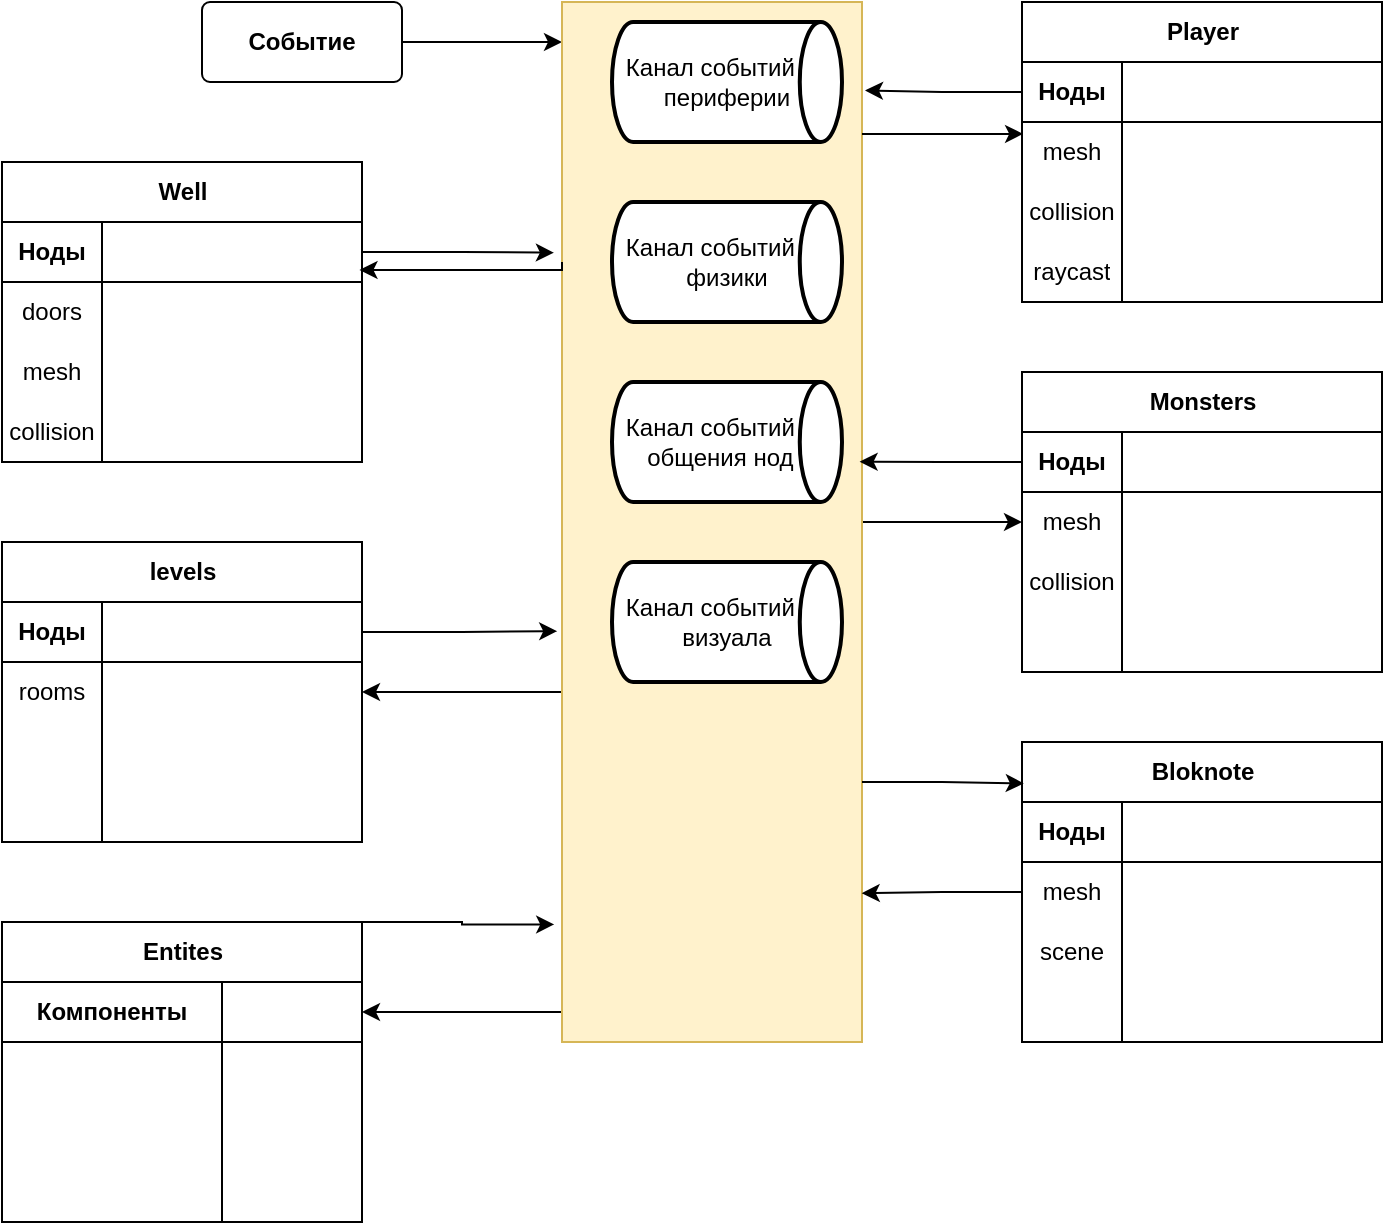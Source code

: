 <mxfile version="24.0.7" type="device">
  <diagram name="Страница — 1" id="IWffPceKAypBwepwtoyA">
    <mxGraphModel dx="1354" dy="735" grid="1" gridSize="10" guides="1" tooltips="1" connect="1" arrows="1" fold="1" page="1" pageScale="1" pageWidth="827" pageHeight="1169" math="0" shadow="0">
      <root>
        <mxCell id="0" />
        <mxCell id="1" parent="0" />
        <mxCell id="ffOVgTAE0P8Op3dMdBva-4" value="" style="edgeStyle=orthogonalEdgeStyle;rounded=0;orthogonalLoop=1;jettySize=auto;html=1;" edge="1" parent="1" source="ffOVgTAE0P8Op3dMdBva-2" target="ffOVgTAE0P8Op3dMdBva-3">
          <mxGeometry relative="1" as="geometry">
            <Array as="points">
              <mxPoint x="470" y="60" />
              <mxPoint x="470" y="60" />
            </Array>
          </mxGeometry>
        </mxCell>
        <mxCell id="ffOVgTAE0P8Op3dMdBva-2" value="&lt;b&gt;Событие&lt;/b&gt;" style="rounded=1;arcSize=10;whiteSpace=wrap;html=1;align=center;" vertex="1" parent="1">
          <mxGeometry x="300" y="40" width="100" height="40" as="geometry" />
        </mxCell>
        <mxCell id="ffOVgTAE0P8Op3dMdBva-74" style="edgeStyle=orthogonalEdgeStyle;rounded=0;orthogonalLoop=1;jettySize=auto;html=1;exitX=0;exitY=0.75;exitDx=0;exitDy=0;entryX=1;entryY=0.5;entryDx=0;entryDy=0;" edge="1" parent="1" source="ffOVgTAE0P8Op3dMdBva-3" target="ffOVgTAE0P8Op3dMdBva-64">
          <mxGeometry relative="1" as="geometry">
            <Array as="points">
              <mxPoint x="480" y="385" />
            </Array>
          </mxGeometry>
        </mxCell>
        <mxCell id="ffOVgTAE0P8Op3dMdBva-91" style="edgeStyle=orthogonalEdgeStyle;rounded=0;orthogonalLoop=1;jettySize=auto;html=1;exitX=1;exitY=0.5;exitDx=0;exitDy=0;entryX=0;entryY=0.5;entryDx=0;entryDy=0;" edge="1" parent="1" source="ffOVgTAE0P8Op3dMdBva-3" target="ffOVgTAE0P8Op3dMdBva-81">
          <mxGeometry relative="1" as="geometry" />
        </mxCell>
        <mxCell id="ffOVgTAE0P8Op3dMdBva-121" style="edgeStyle=orthogonalEdgeStyle;rounded=0;orthogonalLoop=1;jettySize=auto;html=1;exitX=0;exitY=1;exitDx=0;exitDy=0;entryX=1;entryY=0.5;entryDx=0;entryDy=0;" edge="1" parent="1" source="ffOVgTAE0P8Op3dMdBva-3" target="ffOVgTAE0P8Op3dMdBva-108">
          <mxGeometry relative="1" as="geometry">
            <Array as="points">
              <mxPoint x="480" y="545" />
            </Array>
          </mxGeometry>
        </mxCell>
        <mxCell id="ffOVgTAE0P8Op3dMdBva-3" value="&lt;div&gt;&lt;br&gt;&lt;/div&gt;" style="whiteSpace=wrap;html=1;align=center;fillColor=#fff2cc;strokeColor=#d6b656;" vertex="1" parent="1">
          <mxGeometry x="480" y="40" width="150" height="520" as="geometry" />
        </mxCell>
        <mxCell id="ffOVgTAE0P8Op3dMdBva-7" value="Канал событий&amp;nbsp; &amp;nbsp; &amp;nbsp;&lt;div&gt;периферии&lt;/div&gt;" style="strokeWidth=2;html=1;shape=mxgraph.flowchart.direct_data;whiteSpace=wrap;" vertex="1" parent="1">
          <mxGeometry x="505" y="50" width="115" height="60" as="geometry" />
        </mxCell>
        <mxCell id="ffOVgTAE0P8Op3dMdBva-8" value="Канал событий&amp;nbsp; &amp;nbsp; &amp;nbsp;&lt;div&gt;физики&lt;/div&gt;" style="strokeWidth=2;html=1;shape=mxgraph.flowchart.direct_data;whiteSpace=wrap;" vertex="1" parent="1">
          <mxGeometry x="505" y="140" width="115" height="60" as="geometry" />
        </mxCell>
        <mxCell id="ffOVgTAE0P8Op3dMdBva-9" value="Канал событий&amp;nbsp; &amp;nbsp; &amp;nbsp;&lt;div&gt;общения нод&amp;nbsp;&amp;nbsp;&lt;/div&gt;" style="strokeWidth=2;html=1;shape=mxgraph.flowchart.direct_data;whiteSpace=wrap;" vertex="1" parent="1">
          <mxGeometry x="505" y="230" width="115" height="60" as="geometry" />
        </mxCell>
        <mxCell id="ffOVgTAE0P8Op3dMdBva-10" value="Канал событий&amp;nbsp; &amp;nbsp; &amp;nbsp;&lt;div&gt;визуала&lt;/div&gt;" style="strokeWidth=2;html=1;shape=mxgraph.flowchart.direct_data;whiteSpace=wrap;" vertex="1" parent="1">
          <mxGeometry x="505" y="320" width="115" height="60" as="geometry" />
        </mxCell>
        <mxCell id="ffOVgTAE0P8Op3dMdBva-11" value="Player" style="shape=table;startSize=30;container=1;collapsible=1;childLayout=tableLayout;fixedRows=1;rowLines=0;fontStyle=1;align=center;resizeLast=1;html=1;" vertex="1" parent="1">
          <mxGeometry x="710" y="40" width="180" height="150" as="geometry" />
        </mxCell>
        <mxCell id="ffOVgTAE0P8Op3dMdBva-12" value="" style="shape=tableRow;horizontal=0;startSize=0;swimlaneHead=0;swimlaneBody=0;fillColor=none;collapsible=0;dropTarget=0;points=[[0,0.5],[1,0.5]];portConstraint=eastwest;top=0;left=0;right=0;bottom=1;" vertex="1" parent="ffOVgTAE0P8Op3dMdBva-11">
          <mxGeometry y="30" width="180" height="30" as="geometry" />
        </mxCell>
        <mxCell id="ffOVgTAE0P8Op3dMdBva-13" value="Ноды" style="shape=partialRectangle;connectable=0;fillColor=none;top=0;left=0;bottom=0;right=0;fontStyle=1;overflow=hidden;whiteSpace=wrap;html=1;" vertex="1" parent="ffOVgTAE0P8Op3dMdBva-12">
          <mxGeometry width="50" height="30" as="geometry">
            <mxRectangle width="50" height="30" as="alternateBounds" />
          </mxGeometry>
        </mxCell>
        <mxCell id="ffOVgTAE0P8Op3dMdBva-14" value="" style="shape=partialRectangle;connectable=0;fillColor=none;top=0;left=0;bottom=0;right=0;align=left;spacingLeft=6;fontStyle=5;overflow=hidden;whiteSpace=wrap;html=1;" vertex="1" parent="ffOVgTAE0P8Op3dMdBva-12">
          <mxGeometry x="50" width="130" height="30" as="geometry">
            <mxRectangle width="130" height="30" as="alternateBounds" />
          </mxGeometry>
        </mxCell>
        <mxCell id="ffOVgTAE0P8Op3dMdBva-15" value="" style="shape=tableRow;horizontal=0;startSize=0;swimlaneHead=0;swimlaneBody=0;fillColor=none;collapsible=0;dropTarget=0;points=[[0,0.5],[1,0.5]];portConstraint=eastwest;top=0;left=0;right=0;bottom=0;" vertex="1" parent="ffOVgTAE0P8Op3dMdBva-11">
          <mxGeometry y="60" width="180" height="30" as="geometry" />
        </mxCell>
        <mxCell id="ffOVgTAE0P8Op3dMdBva-16" value="mesh" style="shape=partialRectangle;connectable=0;fillColor=none;top=0;left=0;bottom=0;right=0;editable=1;overflow=hidden;whiteSpace=wrap;html=1;" vertex="1" parent="ffOVgTAE0P8Op3dMdBva-15">
          <mxGeometry width="50" height="30" as="geometry">
            <mxRectangle width="50" height="30" as="alternateBounds" />
          </mxGeometry>
        </mxCell>
        <mxCell id="ffOVgTAE0P8Op3dMdBva-17" value="" style="shape=partialRectangle;connectable=0;fillColor=none;top=0;left=0;bottom=0;right=0;align=left;spacingLeft=6;overflow=hidden;whiteSpace=wrap;html=1;" vertex="1" parent="ffOVgTAE0P8Op3dMdBva-15">
          <mxGeometry x="50" width="130" height="30" as="geometry">
            <mxRectangle width="130" height="30" as="alternateBounds" />
          </mxGeometry>
        </mxCell>
        <mxCell id="ffOVgTAE0P8Op3dMdBva-18" value="" style="shape=tableRow;horizontal=0;startSize=0;swimlaneHead=0;swimlaneBody=0;fillColor=none;collapsible=0;dropTarget=0;points=[[0,0.5],[1,0.5]];portConstraint=eastwest;top=0;left=0;right=0;bottom=0;" vertex="1" parent="ffOVgTAE0P8Op3dMdBva-11">
          <mxGeometry y="90" width="180" height="30" as="geometry" />
        </mxCell>
        <mxCell id="ffOVgTAE0P8Op3dMdBva-19" value="collision" style="shape=partialRectangle;connectable=0;fillColor=none;top=0;left=0;bottom=0;right=0;editable=1;overflow=hidden;whiteSpace=wrap;html=1;" vertex="1" parent="ffOVgTAE0P8Op3dMdBva-18">
          <mxGeometry width="50" height="30" as="geometry">
            <mxRectangle width="50" height="30" as="alternateBounds" />
          </mxGeometry>
        </mxCell>
        <mxCell id="ffOVgTAE0P8Op3dMdBva-20" value="" style="shape=partialRectangle;connectable=0;fillColor=none;top=0;left=0;bottom=0;right=0;align=left;spacingLeft=6;overflow=hidden;whiteSpace=wrap;html=1;" vertex="1" parent="ffOVgTAE0P8Op3dMdBva-18">
          <mxGeometry x="50" width="130" height="30" as="geometry">
            <mxRectangle width="130" height="30" as="alternateBounds" />
          </mxGeometry>
        </mxCell>
        <mxCell id="ffOVgTAE0P8Op3dMdBva-21" value="" style="shape=tableRow;horizontal=0;startSize=0;swimlaneHead=0;swimlaneBody=0;fillColor=none;collapsible=0;dropTarget=0;points=[[0,0.5],[1,0.5]];portConstraint=eastwest;top=0;left=0;right=0;bottom=0;" vertex="1" parent="ffOVgTAE0P8Op3dMdBva-11">
          <mxGeometry y="120" width="180" height="30" as="geometry" />
        </mxCell>
        <mxCell id="ffOVgTAE0P8Op3dMdBva-22" value="raycast" style="shape=partialRectangle;connectable=0;fillColor=none;top=0;left=0;bottom=0;right=0;editable=1;overflow=hidden;whiteSpace=wrap;html=1;" vertex="1" parent="ffOVgTAE0P8Op3dMdBva-21">
          <mxGeometry width="50" height="30" as="geometry">
            <mxRectangle width="50" height="30" as="alternateBounds" />
          </mxGeometry>
        </mxCell>
        <mxCell id="ffOVgTAE0P8Op3dMdBva-23" value="" style="shape=partialRectangle;connectable=0;fillColor=none;top=0;left=0;bottom=0;right=0;align=left;spacingLeft=6;overflow=hidden;whiteSpace=wrap;html=1;" vertex="1" parent="ffOVgTAE0P8Op3dMdBva-21">
          <mxGeometry x="50" width="130" height="30" as="geometry">
            <mxRectangle width="130" height="30" as="alternateBounds" />
          </mxGeometry>
        </mxCell>
        <mxCell id="ffOVgTAE0P8Op3dMdBva-29" style="edgeStyle=orthogonalEdgeStyle;rounded=0;orthogonalLoop=1;jettySize=auto;html=1;exitX=0;exitY=0.5;exitDx=0;exitDy=0;entryX=1.01;entryY=0.085;entryDx=0;entryDy=0;entryPerimeter=0;" edge="1" parent="1" source="ffOVgTAE0P8Op3dMdBva-12" target="ffOVgTAE0P8Op3dMdBva-3">
          <mxGeometry relative="1" as="geometry" />
        </mxCell>
        <mxCell id="ffOVgTAE0P8Op3dMdBva-30" style="edgeStyle=orthogonalEdgeStyle;rounded=0;orthogonalLoop=1;jettySize=auto;html=1;entryX=0.003;entryY=0.198;entryDx=0;entryDy=0;entryPerimeter=0;" edge="1" parent="1" target="ffOVgTAE0P8Op3dMdBva-15">
          <mxGeometry relative="1" as="geometry">
            <mxPoint x="630" y="106" as="sourcePoint" />
            <Array as="points">
              <mxPoint x="630" y="106" />
            </Array>
          </mxGeometry>
        </mxCell>
        <mxCell id="ffOVgTAE0P8Op3dMdBva-31" value="Well" style="shape=table;startSize=30;container=1;collapsible=1;childLayout=tableLayout;fixedRows=1;rowLines=0;fontStyle=1;align=center;resizeLast=1;html=1;" vertex="1" parent="1">
          <mxGeometry x="200" y="120" width="180" height="150" as="geometry" />
        </mxCell>
        <mxCell id="ffOVgTAE0P8Op3dMdBva-32" value="" style="shape=tableRow;horizontal=0;startSize=0;swimlaneHead=0;swimlaneBody=0;fillColor=none;collapsible=0;dropTarget=0;points=[[0,0.5],[1,0.5]];portConstraint=eastwest;top=0;left=0;right=0;bottom=1;" vertex="1" parent="ffOVgTAE0P8Op3dMdBva-31">
          <mxGeometry y="30" width="180" height="30" as="geometry" />
        </mxCell>
        <mxCell id="ffOVgTAE0P8Op3dMdBva-33" value="Ноды" style="shape=partialRectangle;connectable=0;fillColor=none;top=0;left=0;bottom=0;right=0;fontStyle=1;overflow=hidden;whiteSpace=wrap;html=1;" vertex="1" parent="ffOVgTAE0P8Op3dMdBva-32">
          <mxGeometry width="50" height="30" as="geometry">
            <mxRectangle width="50" height="30" as="alternateBounds" />
          </mxGeometry>
        </mxCell>
        <mxCell id="ffOVgTAE0P8Op3dMdBva-34" value="" style="shape=partialRectangle;connectable=0;fillColor=none;top=0;left=0;bottom=0;right=0;align=left;spacingLeft=6;fontStyle=5;overflow=hidden;whiteSpace=wrap;html=1;" vertex="1" parent="ffOVgTAE0P8Op3dMdBva-32">
          <mxGeometry x="50" width="130" height="30" as="geometry">
            <mxRectangle width="130" height="30" as="alternateBounds" />
          </mxGeometry>
        </mxCell>
        <mxCell id="ffOVgTAE0P8Op3dMdBva-35" value="" style="shape=tableRow;horizontal=0;startSize=0;swimlaneHead=0;swimlaneBody=0;fillColor=none;collapsible=0;dropTarget=0;points=[[0,0.5],[1,0.5]];portConstraint=eastwest;top=0;left=0;right=0;bottom=0;" vertex="1" parent="ffOVgTAE0P8Op3dMdBva-31">
          <mxGeometry y="60" width="180" height="30" as="geometry" />
        </mxCell>
        <mxCell id="ffOVgTAE0P8Op3dMdBva-36" value="doors" style="shape=partialRectangle;connectable=0;fillColor=none;top=0;left=0;bottom=0;right=0;editable=1;overflow=hidden;whiteSpace=wrap;html=1;" vertex="1" parent="ffOVgTAE0P8Op3dMdBva-35">
          <mxGeometry width="50" height="30" as="geometry">
            <mxRectangle width="50" height="30" as="alternateBounds" />
          </mxGeometry>
        </mxCell>
        <mxCell id="ffOVgTAE0P8Op3dMdBva-37" value="" style="shape=partialRectangle;connectable=0;fillColor=none;top=0;left=0;bottom=0;right=0;align=left;spacingLeft=6;overflow=hidden;whiteSpace=wrap;html=1;" vertex="1" parent="ffOVgTAE0P8Op3dMdBva-35">
          <mxGeometry x="50" width="130" height="30" as="geometry">
            <mxRectangle width="130" height="30" as="alternateBounds" />
          </mxGeometry>
        </mxCell>
        <mxCell id="ffOVgTAE0P8Op3dMdBva-38" value="" style="shape=tableRow;horizontal=0;startSize=0;swimlaneHead=0;swimlaneBody=0;fillColor=none;collapsible=0;dropTarget=0;points=[[0,0.5],[1,0.5]];portConstraint=eastwest;top=0;left=0;right=0;bottom=0;" vertex="1" parent="ffOVgTAE0P8Op3dMdBva-31">
          <mxGeometry y="90" width="180" height="30" as="geometry" />
        </mxCell>
        <mxCell id="ffOVgTAE0P8Op3dMdBva-39" value="mesh" style="shape=partialRectangle;connectable=0;fillColor=none;top=0;left=0;bottom=0;right=0;editable=1;overflow=hidden;whiteSpace=wrap;html=1;" vertex="1" parent="ffOVgTAE0P8Op3dMdBva-38">
          <mxGeometry width="50" height="30" as="geometry">
            <mxRectangle width="50" height="30" as="alternateBounds" />
          </mxGeometry>
        </mxCell>
        <mxCell id="ffOVgTAE0P8Op3dMdBva-40" value="" style="shape=partialRectangle;connectable=0;fillColor=none;top=0;left=0;bottom=0;right=0;align=left;spacingLeft=6;overflow=hidden;whiteSpace=wrap;html=1;" vertex="1" parent="ffOVgTAE0P8Op3dMdBva-38">
          <mxGeometry x="50" width="130" height="30" as="geometry">
            <mxRectangle width="130" height="30" as="alternateBounds" />
          </mxGeometry>
        </mxCell>
        <mxCell id="ffOVgTAE0P8Op3dMdBva-41" value="" style="shape=tableRow;horizontal=0;startSize=0;swimlaneHead=0;swimlaneBody=0;fillColor=none;collapsible=0;dropTarget=0;points=[[0,0.5],[1,0.5]];portConstraint=eastwest;top=0;left=0;right=0;bottom=0;" vertex="1" parent="ffOVgTAE0P8Op3dMdBva-31">
          <mxGeometry y="120" width="180" height="30" as="geometry" />
        </mxCell>
        <mxCell id="ffOVgTAE0P8Op3dMdBva-42" value="collision" style="shape=partialRectangle;connectable=0;fillColor=none;top=0;left=0;bottom=0;right=0;editable=1;overflow=hidden;whiteSpace=wrap;html=1;" vertex="1" parent="ffOVgTAE0P8Op3dMdBva-41">
          <mxGeometry width="50" height="30" as="geometry">
            <mxRectangle width="50" height="30" as="alternateBounds" />
          </mxGeometry>
        </mxCell>
        <mxCell id="ffOVgTAE0P8Op3dMdBva-43" value="" style="shape=partialRectangle;connectable=0;fillColor=none;top=0;left=0;bottom=0;right=0;align=left;spacingLeft=6;overflow=hidden;whiteSpace=wrap;html=1;" vertex="1" parent="ffOVgTAE0P8Op3dMdBva-41">
          <mxGeometry x="50" width="130" height="30" as="geometry">
            <mxRectangle width="130" height="30" as="alternateBounds" />
          </mxGeometry>
        </mxCell>
        <mxCell id="ffOVgTAE0P8Op3dMdBva-44" style="edgeStyle=orthogonalEdgeStyle;rounded=0;orthogonalLoop=1;jettySize=auto;html=1;exitX=1;exitY=0.5;exitDx=0;exitDy=0;entryX=-0.027;entryY=0.241;entryDx=0;entryDy=0;entryPerimeter=0;" edge="1" parent="1" source="ffOVgTAE0P8Op3dMdBva-32" target="ffOVgTAE0P8Op3dMdBva-3">
          <mxGeometry relative="1" as="geometry" />
        </mxCell>
        <mxCell id="ffOVgTAE0P8Op3dMdBva-45" style="edgeStyle=orthogonalEdgeStyle;rounded=0;orthogonalLoop=1;jettySize=auto;html=1;exitX=0;exitY=0.25;exitDx=0;exitDy=0;entryX=0.993;entryY=0.8;entryDx=0;entryDy=0;entryPerimeter=0;" edge="1" parent="1" source="ffOVgTAE0P8Op3dMdBva-3" target="ffOVgTAE0P8Op3dMdBva-32">
          <mxGeometry relative="1" as="geometry">
            <Array as="points">
              <mxPoint x="480" y="174" />
            </Array>
          </mxGeometry>
        </mxCell>
        <mxCell id="ffOVgTAE0P8Op3dMdBva-60" value="levels" style="shape=table;startSize=30;container=1;collapsible=1;childLayout=tableLayout;fixedRows=1;rowLines=0;fontStyle=1;align=center;resizeLast=1;html=1;strokeColor=#000000;" vertex="1" parent="1">
          <mxGeometry x="200" y="310" width="180" height="150" as="geometry">
            <mxRectangle x="200" y="310" width="70" height="30" as="alternateBounds" />
          </mxGeometry>
        </mxCell>
        <mxCell id="ffOVgTAE0P8Op3dMdBva-61" value="" style="shape=tableRow;horizontal=0;startSize=0;swimlaneHead=0;swimlaneBody=0;fillColor=none;collapsible=0;dropTarget=0;points=[[0,0.5],[1,0.5]];portConstraint=eastwest;top=0;left=0;right=0;bottom=1;" vertex="1" parent="ffOVgTAE0P8Op3dMdBva-60">
          <mxGeometry y="30" width="180" height="30" as="geometry" />
        </mxCell>
        <mxCell id="ffOVgTAE0P8Op3dMdBva-62" value="Ноды" style="shape=partialRectangle;connectable=0;fillColor=none;top=0;left=0;bottom=0;right=0;fontStyle=1;overflow=hidden;whiteSpace=wrap;html=1;" vertex="1" parent="ffOVgTAE0P8Op3dMdBva-61">
          <mxGeometry width="50" height="30" as="geometry">
            <mxRectangle width="50" height="30" as="alternateBounds" />
          </mxGeometry>
        </mxCell>
        <mxCell id="ffOVgTAE0P8Op3dMdBva-63" value="" style="shape=partialRectangle;connectable=0;fillColor=none;top=0;left=0;bottom=0;right=0;align=left;spacingLeft=6;fontStyle=5;overflow=hidden;whiteSpace=wrap;html=1;" vertex="1" parent="ffOVgTAE0P8Op3dMdBva-61">
          <mxGeometry x="50" width="130" height="30" as="geometry">
            <mxRectangle width="130" height="30" as="alternateBounds" />
          </mxGeometry>
        </mxCell>
        <mxCell id="ffOVgTAE0P8Op3dMdBva-64" value="" style="shape=tableRow;horizontal=0;startSize=0;swimlaneHead=0;swimlaneBody=0;fillColor=none;collapsible=0;dropTarget=0;points=[[0,0.5],[1,0.5]];portConstraint=eastwest;top=0;left=0;right=0;bottom=0;" vertex="1" parent="ffOVgTAE0P8Op3dMdBva-60">
          <mxGeometry y="60" width="180" height="30" as="geometry" />
        </mxCell>
        <mxCell id="ffOVgTAE0P8Op3dMdBva-65" value="rooms" style="shape=partialRectangle;connectable=0;fillColor=none;top=0;left=0;bottom=0;right=0;editable=1;overflow=hidden;whiteSpace=wrap;html=1;" vertex="1" parent="ffOVgTAE0P8Op3dMdBva-64">
          <mxGeometry width="50" height="30" as="geometry">
            <mxRectangle width="50" height="30" as="alternateBounds" />
          </mxGeometry>
        </mxCell>
        <mxCell id="ffOVgTAE0P8Op3dMdBva-66" value="" style="shape=partialRectangle;connectable=0;fillColor=none;top=0;left=0;bottom=0;right=0;align=left;spacingLeft=6;overflow=hidden;whiteSpace=wrap;html=1;" vertex="1" parent="ffOVgTAE0P8Op3dMdBva-64">
          <mxGeometry x="50" width="130" height="30" as="geometry">
            <mxRectangle width="130" height="30" as="alternateBounds" />
          </mxGeometry>
        </mxCell>
        <mxCell id="ffOVgTAE0P8Op3dMdBva-67" value="" style="shape=tableRow;horizontal=0;startSize=0;swimlaneHead=0;swimlaneBody=0;fillColor=none;collapsible=0;dropTarget=0;points=[[0,0.5],[1,0.5]];portConstraint=eastwest;top=0;left=0;right=0;bottom=0;" vertex="1" parent="ffOVgTAE0P8Op3dMdBva-60">
          <mxGeometry y="90" width="180" height="30" as="geometry" />
        </mxCell>
        <mxCell id="ffOVgTAE0P8Op3dMdBva-68" value="" style="shape=partialRectangle;connectable=0;fillColor=none;top=0;left=0;bottom=0;right=0;editable=1;overflow=hidden;whiteSpace=wrap;html=1;" vertex="1" parent="ffOVgTAE0P8Op3dMdBva-67">
          <mxGeometry width="50" height="30" as="geometry">
            <mxRectangle width="50" height="30" as="alternateBounds" />
          </mxGeometry>
        </mxCell>
        <mxCell id="ffOVgTAE0P8Op3dMdBva-69" value="" style="shape=partialRectangle;connectable=0;fillColor=none;top=0;left=0;bottom=0;right=0;align=left;spacingLeft=6;overflow=hidden;whiteSpace=wrap;html=1;" vertex="1" parent="ffOVgTAE0P8Op3dMdBva-67">
          <mxGeometry x="50" width="130" height="30" as="geometry">
            <mxRectangle width="130" height="30" as="alternateBounds" />
          </mxGeometry>
        </mxCell>
        <mxCell id="ffOVgTAE0P8Op3dMdBva-70" value="" style="shape=tableRow;horizontal=0;startSize=0;swimlaneHead=0;swimlaneBody=0;fillColor=none;collapsible=0;dropTarget=0;points=[[0,0.5],[1,0.5]];portConstraint=eastwest;top=0;left=0;right=0;bottom=0;" vertex="1" parent="ffOVgTAE0P8Op3dMdBva-60">
          <mxGeometry y="120" width="180" height="30" as="geometry" />
        </mxCell>
        <mxCell id="ffOVgTAE0P8Op3dMdBva-71" value="" style="shape=partialRectangle;connectable=0;fillColor=none;top=0;left=0;bottom=0;right=0;editable=1;overflow=hidden;whiteSpace=wrap;html=1;" vertex="1" parent="ffOVgTAE0P8Op3dMdBva-70">
          <mxGeometry width="50" height="30" as="geometry">
            <mxRectangle width="50" height="30" as="alternateBounds" />
          </mxGeometry>
        </mxCell>
        <mxCell id="ffOVgTAE0P8Op3dMdBva-72" value="" style="shape=partialRectangle;connectable=0;fillColor=none;top=0;left=0;bottom=0;right=0;align=left;spacingLeft=6;overflow=hidden;whiteSpace=wrap;html=1;" vertex="1" parent="ffOVgTAE0P8Op3dMdBva-70">
          <mxGeometry x="50" width="130" height="30" as="geometry">
            <mxRectangle width="130" height="30" as="alternateBounds" />
          </mxGeometry>
        </mxCell>
        <mxCell id="ffOVgTAE0P8Op3dMdBva-73" style="edgeStyle=orthogonalEdgeStyle;rounded=0;orthogonalLoop=1;jettySize=auto;html=1;exitX=1;exitY=0.5;exitDx=0;exitDy=0;entryX=-0.016;entryY=0.605;entryDx=0;entryDy=0;entryPerimeter=0;" edge="1" parent="1" source="ffOVgTAE0P8Op3dMdBva-61" target="ffOVgTAE0P8Op3dMdBva-3">
          <mxGeometry relative="1" as="geometry" />
        </mxCell>
        <mxCell id="ffOVgTAE0P8Op3dMdBva-76" value="" style="shape=partialRectangle;connectable=0;fillColor=none;top=0;left=0;bottom=0;right=0;editable=1;overflow=hidden;whiteSpace=wrap;html=1;" vertex="1" parent="1">
          <mxGeometry x="200" y="490" width="50" height="30" as="geometry">
            <mxRectangle width="50" height="30" as="alternateBounds" />
          </mxGeometry>
        </mxCell>
        <mxCell id="ffOVgTAE0P8Op3dMdBva-77" value="Monsters" style="shape=table;startSize=30;container=1;collapsible=1;childLayout=tableLayout;fixedRows=1;rowLines=0;fontStyle=1;align=center;resizeLast=1;html=1;" vertex="1" parent="1">
          <mxGeometry x="710" y="225" width="180" height="150" as="geometry" />
        </mxCell>
        <mxCell id="ffOVgTAE0P8Op3dMdBva-78" value="" style="shape=tableRow;horizontal=0;startSize=0;swimlaneHead=0;swimlaneBody=0;fillColor=none;collapsible=0;dropTarget=0;points=[[0,0.5],[1,0.5]];portConstraint=eastwest;top=0;left=0;right=0;bottom=1;" vertex="1" parent="ffOVgTAE0P8Op3dMdBva-77">
          <mxGeometry y="30" width="180" height="30" as="geometry" />
        </mxCell>
        <mxCell id="ffOVgTAE0P8Op3dMdBva-79" value="Ноды" style="shape=partialRectangle;connectable=0;fillColor=none;top=0;left=0;bottom=0;right=0;fontStyle=1;overflow=hidden;whiteSpace=wrap;html=1;" vertex="1" parent="ffOVgTAE0P8Op3dMdBva-78">
          <mxGeometry width="50.0" height="30" as="geometry">
            <mxRectangle width="50.0" height="30" as="alternateBounds" />
          </mxGeometry>
        </mxCell>
        <mxCell id="ffOVgTAE0P8Op3dMdBva-80" value="" style="shape=partialRectangle;connectable=0;fillColor=none;top=0;left=0;bottom=0;right=0;align=left;spacingLeft=6;fontStyle=5;overflow=hidden;whiteSpace=wrap;html=1;" vertex="1" parent="ffOVgTAE0P8Op3dMdBva-78">
          <mxGeometry x="50.0" width="130.0" height="30" as="geometry">
            <mxRectangle width="130.0" height="30" as="alternateBounds" />
          </mxGeometry>
        </mxCell>
        <mxCell id="ffOVgTAE0P8Op3dMdBva-81" value="" style="shape=tableRow;horizontal=0;startSize=0;swimlaneHead=0;swimlaneBody=0;fillColor=none;collapsible=0;dropTarget=0;points=[[0,0.5],[1,0.5]];portConstraint=eastwest;top=0;left=0;right=0;bottom=0;" vertex="1" parent="ffOVgTAE0P8Op3dMdBva-77">
          <mxGeometry y="60" width="180" height="30" as="geometry" />
        </mxCell>
        <mxCell id="ffOVgTAE0P8Op3dMdBva-82" value="mesh" style="shape=partialRectangle;connectable=0;fillColor=none;top=0;left=0;bottom=0;right=0;editable=1;overflow=hidden;whiteSpace=wrap;html=1;" vertex="1" parent="ffOVgTAE0P8Op3dMdBva-81">
          <mxGeometry width="50.0" height="30" as="geometry">
            <mxRectangle width="50.0" height="30" as="alternateBounds" />
          </mxGeometry>
        </mxCell>
        <mxCell id="ffOVgTAE0P8Op3dMdBva-83" value="" style="shape=partialRectangle;connectable=0;fillColor=none;top=0;left=0;bottom=0;right=0;align=left;spacingLeft=6;overflow=hidden;whiteSpace=wrap;html=1;" vertex="1" parent="ffOVgTAE0P8Op3dMdBva-81">
          <mxGeometry x="50.0" width="130.0" height="30" as="geometry">
            <mxRectangle width="130.0" height="30" as="alternateBounds" />
          </mxGeometry>
        </mxCell>
        <mxCell id="ffOVgTAE0P8Op3dMdBva-84" value="" style="shape=tableRow;horizontal=0;startSize=0;swimlaneHead=0;swimlaneBody=0;fillColor=none;collapsible=0;dropTarget=0;points=[[0,0.5],[1,0.5]];portConstraint=eastwest;top=0;left=0;right=0;bottom=0;" vertex="1" parent="ffOVgTAE0P8Op3dMdBva-77">
          <mxGeometry y="90" width="180" height="30" as="geometry" />
        </mxCell>
        <mxCell id="ffOVgTAE0P8Op3dMdBva-85" value="collision" style="shape=partialRectangle;connectable=0;fillColor=none;top=0;left=0;bottom=0;right=0;editable=1;overflow=hidden;whiteSpace=wrap;html=1;" vertex="1" parent="ffOVgTAE0P8Op3dMdBva-84">
          <mxGeometry width="50.0" height="30" as="geometry">
            <mxRectangle width="50.0" height="30" as="alternateBounds" />
          </mxGeometry>
        </mxCell>
        <mxCell id="ffOVgTAE0P8Op3dMdBva-86" value="" style="shape=partialRectangle;connectable=0;fillColor=none;top=0;left=0;bottom=0;right=0;align=left;spacingLeft=6;overflow=hidden;whiteSpace=wrap;html=1;" vertex="1" parent="ffOVgTAE0P8Op3dMdBva-84">
          <mxGeometry x="50.0" width="130.0" height="30" as="geometry">
            <mxRectangle width="130.0" height="30" as="alternateBounds" />
          </mxGeometry>
        </mxCell>
        <mxCell id="ffOVgTAE0P8Op3dMdBva-87" value="" style="shape=tableRow;horizontal=0;startSize=0;swimlaneHead=0;swimlaneBody=0;fillColor=none;collapsible=0;dropTarget=0;points=[[0,0.5],[1,0.5]];portConstraint=eastwest;top=0;left=0;right=0;bottom=0;" vertex="1" parent="ffOVgTAE0P8Op3dMdBva-77">
          <mxGeometry y="120" width="180" height="30" as="geometry" />
        </mxCell>
        <mxCell id="ffOVgTAE0P8Op3dMdBva-88" value="" style="shape=partialRectangle;connectable=0;fillColor=none;top=0;left=0;bottom=0;right=0;editable=1;overflow=hidden;whiteSpace=wrap;html=1;" vertex="1" parent="ffOVgTAE0P8Op3dMdBva-87">
          <mxGeometry width="50.0" height="30" as="geometry">
            <mxRectangle width="50.0" height="30" as="alternateBounds" />
          </mxGeometry>
        </mxCell>
        <mxCell id="ffOVgTAE0P8Op3dMdBva-89" value="" style="shape=partialRectangle;connectable=0;fillColor=none;top=0;left=0;bottom=0;right=0;align=left;spacingLeft=6;overflow=hidden;whiteSpace=wrap;html=1;" vertex="1" parent="ffOVgTAE0P8Op3dMdBva-87">
          <mxGeometry x="50.0" width="130.0" height="30" as="geometry">
            <mxRectangle width="130.0" height="30" as="alternateBounds" />
          </mxGeometry>
        </mxCell>
        <mxCell id="ffOVgTAE0P8Op3dMdBva-90" style="edgeStyle=orthogonalEdgeStyle;rounded=0;orthogonalLoop=1;jettySize=auto;html=1;exitX=0;exitY=0.5;exitDx=0;exitDy=0;entryX=0.992;entryY=0.442;entryDx=0;entryDy=0;entryPerimeter=0;" edge="1" parent="1" source="ffOVgTAE0P8Op3dMdBva-78" target="ffOVgTAE0P8Op3dMdBva-3">
          <mxGeometry relative="1" as="geometry" />
        </mxCell>
        <mxCell id="ffOVgTAE0P8Op3dMdBva-92" value="Bloknote" style="shape=table;startSize=30;container=1;collapsible=1;childLayout=tableLayout;fixedRows=1;rowLines=0;fontStyle=1;align=center;resizeLast=1;html=1;" vertex="1" parent="1">
          <mxGeometry x="710" y="410" width="180" height="150" as="geometry" />
        </mxCell>
        <mxCell id="ffOVgTAE0P8Op3dMdBva-93" value="" style="shape=tableRow;horizontal=0;startSize=0;swimlaneHead=0;swimlaneBody=0;fillColor=none;collapsible=0;dropTarget=0;points=[[0,0.5],[1,0.5]];portConstraint=eastwest;top=0;left=0;right=0;bottom=1;" vertex="1" parent="ffOVgTAE0P8Op3dMdBva-92">
          <mxGeometry y="30" width="180" height="30" as="geometry" />
        </mxCell>
        <mxCell id="ffOVgTAE0P8Op3dMdBva-94" value="Ноды" style="shape=partialRectangle;connectable=0;fillColor=none;top=0;left=0;bottom=0;right=0;fontStyle=1;overflow=hidden;whiteSpace=wrap;html=1;" vertex="1" parent="ffOVgTAE0P8Op3dMdBva-93">
          <mxGeometry width="50.0" height="30" as="geometry">
            <mxRectangle width="50.0" height="30" as="alternateBounds" />
          </mxGeometry>
        </mxCell>
        <mxCell id="ffOVgTAE0P8Op3dMdBva-95" value="" style="shape=partialRectangle;connectable=0;fillColor=none;top=0;left=0;bottom=0;right=0;align=left;spacingLeft=6;fontStyle=5;overflow=hidden;whiteSpace=wrap;html=1;" vertex="1" parent="ffOVgTAE0P8Op3dMdBva-93">
          <mxGeometry x="50.0" width="130.0" height="30" as="geometry">
            <mxRectangle width="130.0" height="30" as="alternateBounds" />
          </mxGeometry>
        </mxCell>
        <mxCell id="ffOVgTAE0P8Op3dMdBva-96" value="" style="shape=tableRow;horizontal=0;startSize=0;swimlaneHead=0;swimlaneBody=0;fillColor=none;collapsible=0;dropTarget=0;points=[[0,0.5],[1,0.5]];portConstraint=eastwest;top=0;left=0;right=0;bottom=0;" vertex="1" parent="ffOVgTAE0P8Op3dMdBva-92">
          <mxGeometry y="60" width="180" height="30" as="geometry" />
        </mxCell>
        <mxCell id="ffOVgTAE0P8Op3dMdBva-97" value="mesh" style="shape=partialRectangle;connectable=0;fillColor=none;top=0;left=0;bottom=0;right=0;editable=1;overflow=hidden;whiteSpace=wrap;html=1;" vertex="1" parent="ffOVgTAE0P8Op3dMdBva-96">
          <mxGeometry width="50.0" height="30" as="geometry">
            <mxRectangle width="50.0" height="30" as="alternateBounds" />
          </mxGeometry>
        </mxCell>
        <mxCell id="ffOVgTAE0P8Op3dMdBva-98" value="" style="shape=partialRectangle;connectable=0;fillColor=none;top=0;left=0;bottom=0;right=0;align=left;spacingLeft=6;overflow=hidden;whiteSpace=wrap;html=1;" vertex="1" parent="ffOVgTAE0P8Op3dMdBva-96">
          <mxGeometry x="50.0" width="130.0" height="30" as="geometry">
            <mxRectangle width="130.0" height="30" as="alternateBounds" />
          </mxGeometry>
        </mxCell>
        <mxCell id="ffOVgTAE0P8Op3dMdBva-99" value="" style="shape=tableRow;horizontal=0;startSize=0;swimlaneHead=0;swimlaneBody=0;fillColor=none;collapsible=0;dropTarget=0;points=[[0,0.5],[1,0.5]];portConstraint=eastwest;top=0;left=0;right=0;bottom=0;" vertex="1" parent="ffOVgTAE0P8Op3dMdBva-92">
          <mxGeometry y="90" width="180" height="30" as="geometry" />
        </mxCell>
        <mxCell id="ffOVgTAE0P8Op3dMdBva-100" value="scene" style="shape=partialRectangle;connectable=0;fillColor=none;top=0;left=0;bottom=0;right=0;editable=1;overflow=hidden;whiteSpace=wrap;html=1;" vertex="1" parent="ffOVgTAE0P8Op3dMdBva-99">
          <mxGeometry width="50.0" height="30" as="geometry">
            <mxRectangle width="50.0" height="30" as="alternateBounds" />
          </mxGeometry>
        </mxCell>
        <mxCell id="ffOVgTAE0P8Op3dMdBva-101" value="" style="shape=partialRectangle;connectable=0;fillColor=none;top=0;left=0;bottom=0;right=0;align=left;spacingLeft=6;overflow=hidden;whiteSpace=wrap;html=1;" vertex="1" parent="ffOVgTAE0P8Op3dMdBva-99">
          <mxGeometry x="50.0" width="130.0" height="30" as="geometry">
            <mxRectangle width="130.0" height="30" as="alternateBounds" />
          </mxGeometry>
        </mxCell>
        <mxCell id="ffOVgTAE0P8Op3dMdBva-102" value="" style="shape=tableRow;horizontal=0;startSize=0;swimlaneHead=0;swimlaneBody=0;fillColor=none;collapsible=0;dropTarget=0;points=[[0,0.5],[1,0.5]];portConstraint=eastwest;top=0;left=0;right=0;bottom=0;" vertex="1" parent="ffOVgTAE0P8Op3dMdBva-92">
          <mxGeometry y="120" width="180" height="30" as="geometry" />
        </mxCell>
        <mxCell id="ffOVgTAE0P8Op3dMdBva-103" value="" style="shape=partialRectangle;connectable=0;fillColor=none;top=0;left=0;bottom=0;right=0;editable=1;overflow=hidden;whiteSpace=wrap;html=1;" vertex="1" parent="ffOVgTAE0P8Op3dMdBva-102">
          <mxGeometry width="50.0" height="30" as="geometry">
            <mxRectangle width="50.0" height="30" as="alternateBounds" />
          </mxGeometry>
        </mxCell>
        <mxCell id="ffOVgTAE0P8Op3dMdBva-104" value="" style="shape=partialRectangle;connectable=0;fillColor=none;top=0;left=0;bottom=0;right=0;align=left;spacingLeft=6;overflow=hidden;whiteSpace=wrap;html=1;" vertex="1" parent="ffOVgTAE0P8Op3dMdBva-102">
          <mxGeometry x="50.0" width="130.0" height="30" as="geometry">
            <mxRectangle width="130.0" height="30" as="alternateBounds" />
          </mxGeometry>
        </mxCell>
        <mxCell id="ffOVgTAE0P8Op3dMdBva-105" style="edgeStyle=orthogonalEdgeStyle;rounded=0;orthogonalLoop=1;jettySize=auto;html=1;exitX=1;exitY=0.75;exitDx=0;exitDy=0;entryX=0.005;entryY=0.138;entryDx=0;entryDy=0;entryPerimeter=0;" edge="1" parent="1" source="ffOVgTAE0P8Op3dMdBva-3" target="ffOVgTAE0P8Op3dMdBva-92">
          <mxGeometry relative="1" as="geometry" />
        </mxCell>
        <mxCell id="ffOVgTAE0P8Op3dMdBva-106" style="edgeStyle=orthogonalEdgeStyle;rounded=0;orthogonalLoop=1;jettySize=auto;html=1;exitX=0;exitY=0.5;exitDx=0;exitDy=0;entryX=0.999;entryY=0.857;entryDx=0;entryDy=0;entryPerimeter=0;" edge="1" parent="1" source="ffOVgTAE0P8Op3dMdBva-96" target="ffOVgTAE0P8Op3dMdBva-3">
          <mxGeometry relative="1" as="geometry" />
        </mxCell>
        <mxCell id="ffOVgTAE0P8Op3dMdBva-107" value="Entites" style="shape=table;startSize=30;container=1;collapsible=1;childLayout=tableLayout;fixedRows=1;rowLines=0;fontStyle=1;align=center;resizeLast=1;html=1;" vertex="1" parent="1">
          <mxGeometry x="200" y="500" width="180" height="150" as="geometry" />
        </mxCell>
        <mxCell id="ffOVgTAE0P8Op3dMdBva-108" value="" style="shape=tableRow;horizontal=0;startSize=0;swimlaneHead=0;swimlaneBody=0;fillColor=none;collapsible=0;dropTarget=0;points=[[0,0.5],[1,0.5]];portConstraint=eastwest;top=0;left=0;right=0;bottom=1;" vertex="1" parent="ffOVgTAE0P8Op3dMdBva-107">
          <mxGeometry y="30" width="180" height="30" as="geometry" />
        </mxCell>
        <mxCell id="ffOVgTAE0P8Op3dMdBva-109" value="Компоненты" style="shape=partialRectangle;connectable=0;fillColor=none;top=0;left=0;bottom=0;right=0;fontStyle=1;overflow=hidden;whiteSpace=wrap;html=1;" vertex="1" parent="ffOVgTAE0P8Op3dMdBva-108">
          <mxGeometry width="110" height="30" as="geometry">
            <mxRectangle width="110" height="30" as="alternateBounds" />
          </mxGeometry>
        </mxCell>
        <mxCell id="ffOVgTAE0P8Op3dMdBva-110" value="" style="shape=partialRectangle;connectable=0;fillColor=none;top=0;left=0;bottom=0;right=0;align=left;spacingLeft=6;fontStyle=5;overflow=hidden;whiteSpace=wrap;html=1;" vertex="1" parent="ffOVgTAE0P8Op3dMdBva-108">
          <mxGeometry x="110" width="70" height="30" as="geometry">
            <mxRectangle width="70" height="30" as="alternateBounds" />
          </mxGeometry>
        </mxCell>
        <mxCell id="ffOVgTAE0P8Op3dMdBva-111" value="" style="shape=tableRow;horizontal=0;startSize=0;swimlaneHead=0;swimlaneBody=0;fillColor=none;collapsible=0;dropTarget=0;points=[[0,0.5],[1,0.5]];portConstraint=eastwest;top=0;left=0;right=0;bottom=0;" vertex="1" parent="ffOVgTAE0P8Op3dMdBva-107">
          <mxGeometry y="60" width="180" height="30" as="geometry" />
        </mxCell>
        <mxCell id="ffOVgTAE0P8Op3dMdBva-112" value="" style="shape=partialRectangle;connectable=0;fillColor=none;top=0;left=0;bottom=0;right=0;editable=1;overflow=hidden;whiteSpace=wrap;html=1;" vertex="1" parent="ffOVgTAE0P8Op3dMdBva-111">
          <mxGeometry width="110" height="30" as="geometry">
            <mxRectangle width="110" height="30" as="alternateBounds" />
          </mxGeometry>
        </mxCell>
        <mxCell id="ffOVgTAE0P8Op3dMdBva-113" value="" style="shape=partialRectangle;connectable=0;fillColor=none;top=0;left=0;bottom=0;right=0;align=left;spacingLeft=6;overflow=hidden;whiteSpace=wrap;html=1;" vertex="1" parent="ffOVgTAE0P8Op3dMdBva-111">
          <mxGeometry x="110" width="70" height="30" as="geometry">
            <mxRectangle width="70" height="30" as="alternateBounds" />
          </mxGeometry>
        </mxCell>
        <mxCell id="ffOVgTAE0P8Op3dMdBva-114" value="" style="shape=tableRow;horizontal=0;startSize=0;swimlaneHead=0;swimlaneBody=0;fillColor=none;collapsible=0;dropTarget=0;points=[[0,0.5],[1,0.5]];portConstraint=eastwest;top=0;left=0;right=0;bottom=0;" vertex="1" parent="ffOVgTAE0P8Op3dMdBva-107">
          <mxGeometry y="90" width="180" height="30" as="geometry" />
        </mxCell>
        <mxCell id="ffOVgTAE0P8Op3dMdBva-115" value="" style="shape=partialRectangle;connectable=0;fillColor=none;top=0;left=0;bottom=0;right=0;editable=1;overflow=hidden;whiteSpace=wrap;html=1;" vertex="1" parent="ffOVgTAE0P8Op3dMdBva-114">
          <mxGeometry width="110" height="30" as="geometry">
            <mxRectangle width="110" height="30" as="alternateBounds" />
          </mxGeometry>
        </mxCell>
        <mxCell id="ffOVgTAE0P8Op3dMdBva-116" value="" style="shape=partialRectangle;connectable=0;fillColor=none;top=0;left=0;bottom=0;right=0;align=left;spacingLeft=6;overflow=hidden;whiteSpace=wrap;html=1;" vertex="1" parent="ffOVgTAE0P8Op3dMdBva-114">
          <mxGeometry x="110" width="70" height="30" as="geometry">
            <mxRectangle width="70" height="30" as="alternateBounds" />
          </mxGeometry>
        </mxCell>
        <mxCell id="ffOVgTAE0P8Op3dMdBva-117" value="" style="shape=tableRow;horizontal=0;startSize=0;swimlaneHead=0;swimlaneBody=0;fillColor=none;collapsible=0;dropTarget=0;points=[[0,0.5],[1,0.5]];portConstraint=eastwest;top=0;left=0;right=0;bottom=0;" vertex="1" parent="ffOVgTAE0P8Op3dMdBva-107">
          <mxGeometry y="120" width="180" height="30" as="geometry" />
        </mxCell>
        <mxCell id="ffOVgTAE0P8Op3dMdBva-118" value="" style="shape=partialRectangle;connectable=0;fillColor=none;top=0;left=0;bottom=0;right=0;editable=1;overflow=hidden;whiteSpace=wrap;html=1;" vertex="1" parent="ffOVgTAE0P8Op3dMdBva-117">
          <mxGeometry width="110" height="30" as="geometry">
            <mxRectangle width="110" height="30" as="alternateBounds" />
          </mxGeometry>
        </mxCell>
        <mxCell id="ffOVgTAE0P8Op3dMdBva-119" value="" style="shape=partialRectangle;connectable=0;fillColor=none;top=0;left=0;bottom=0;right=0;align=left;spacingLeft=6;overflow=hidden;whiteSpace=wrap;html=1;" vertex="1" parent="ffOVgTAE0P8Op3dMdBva-117">
          <mxGeometry x="110" width="70" height="30" as="geometry">
            <mxRectangle width="70" height="30" as="alternateBounds" />
          </mxGeometry>
        </mxCell>
        <mxCell id="ffOVgTAE0P8Op3dMdBva-120" style="edgeStyle=orthogonalEdgeStyle;rounded=0;orthogonalLoop=1;jettySize=auto;html=1;exitX=1;exitY=0;exitDx=0;exitDy=0;entryX=-0.026;entryY=0.887;entryDx=0;entryDy=0;entryPerimeter=0;" edge="1" parent="1" source="ffOVgTAE0P8Op3dMdBva-107" target="ffOVgTAE0P8Op3dMdBva-3">
          <mxGeometry relative="1" as="geometry">
            <Array as="points">
              <mxPoint x="430" y="501" />
            </Array>
          </mxGeometry>
        </mxCell>
      </root>
    </mxGraphModel>
  </diagram>
</mxfile>
